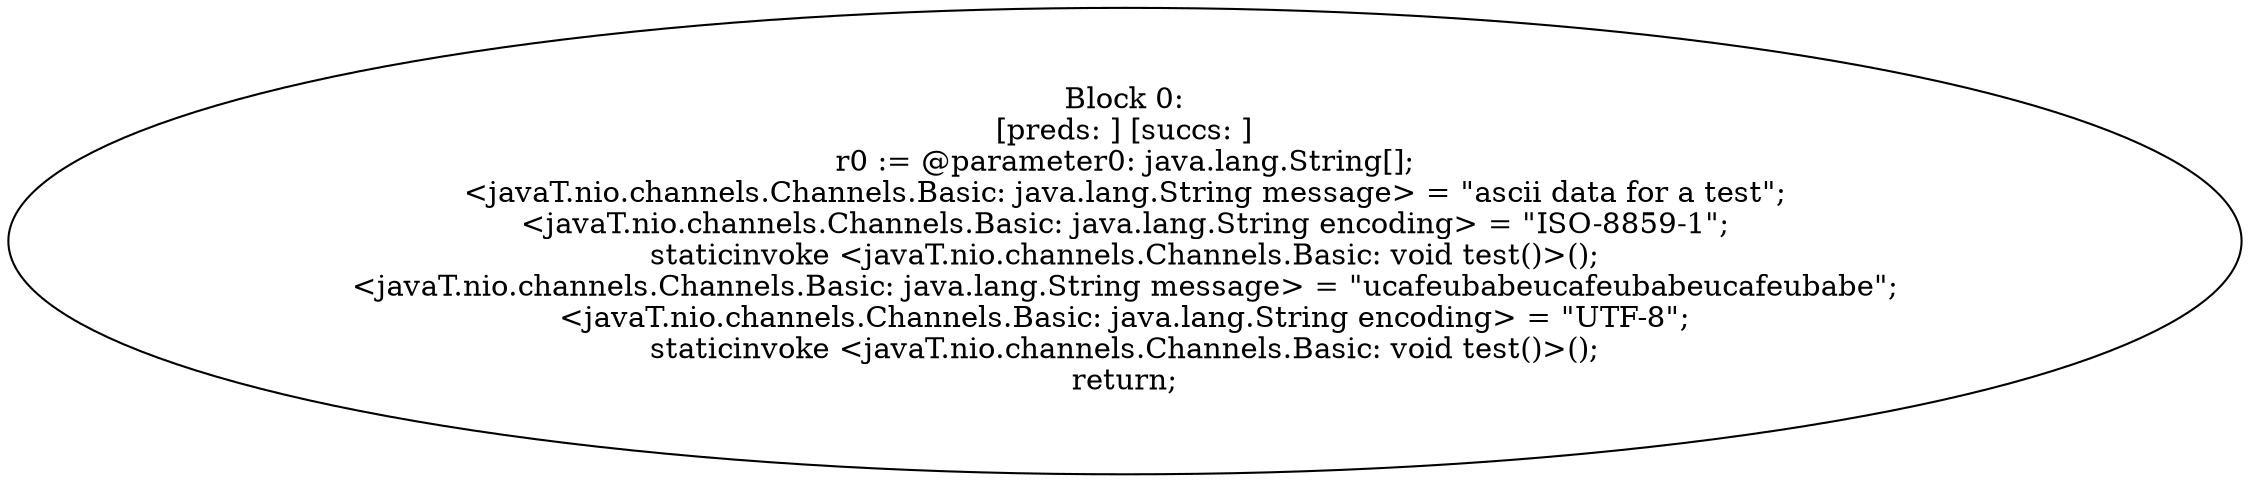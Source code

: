 digraph "unitGraph" {
    "Block 0:
[preds: ] [succs: ]
r0 := @parameter0: java.lang.String[];
<javaT.nio.channels.Channels.Basic: java.lang.String message> = \"ascii data for a test\";
<javaT.nio.channels.Channels.Basic: java.lang.String encoding> = \"ISO-8859-1\";
staticinvoke <javaT.nio.channels.Channels.Basic: void test()>();
<javaT.nio.channels.Channels.Basic: java.lang.String message> = \"\ucafe\ubabe\ucafe\ubabe\ucafe\ubabe\";
<javaT.nio.channels.Channels.Basic: java.lang.String encoding> = \"UTF-8\";
staticinvoke <javaT.nio.channels.Channels.Basic: void test()>();
return;
"
}
